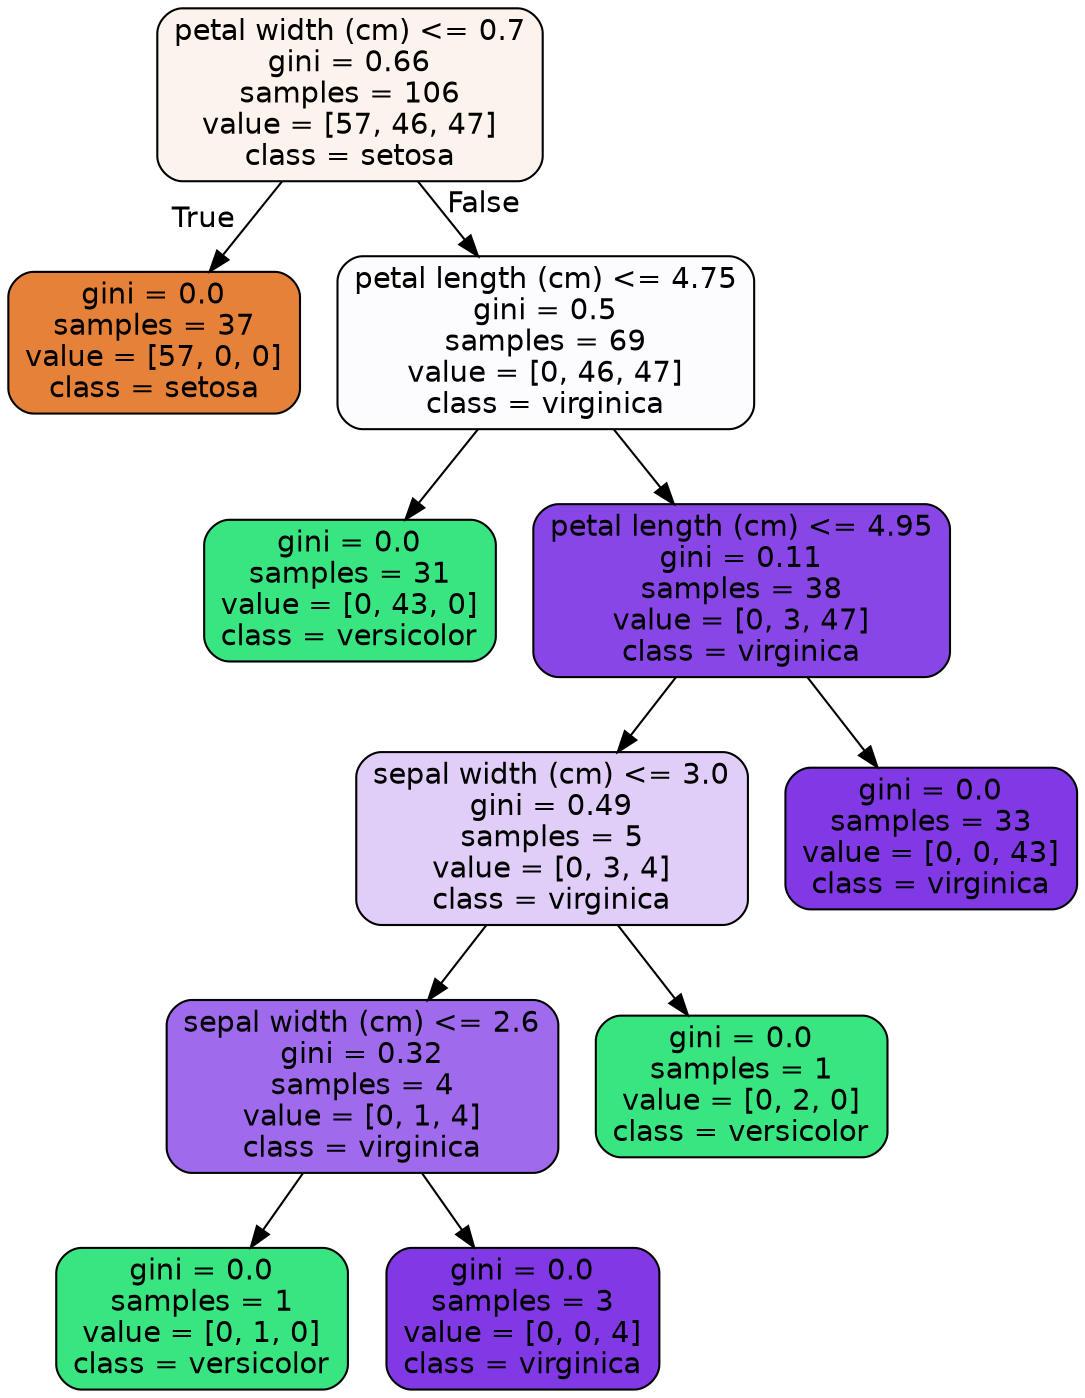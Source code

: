 digraph Tree {
node [shape=box, style="filled, rounded", color="black", fontname=helvetica] ;
edge [fontname=helvetica] ;
0 [label="petal width (cm) <= 0.7\ngini = 0.66\nsamples = 106\nvalue = [57, 46, 47]\nclass = setosa", fillcolor="#fcf3ec"] ;
1 [label="gini = 0.0\nsamples = 37\nvalue = [57, 0, 0]\nclass = setosa", fillcolor="#e58139"] ;
0 -> 1 [labeldistance=2.5, labelangle=45, headlabel="True"] ;
2 [label="petal length (cm) <= 4.75\ngini = 0.5\nsamples = 69\nvalue = [0, 46, 47]\nclass = virginica", fillcolor="#fcfbfe"] ;
0 -> 2 [labeldistance=2.5, labelangle=-45, headlabel="False"] ;
3 [label="gini = 0.0\nsamples = 31\nvalue = [0, 43, 0]\nclass = versicolor", fillcolor="#39e581"] ;
2 -> 3 ;
4 [label="petal length (cm) <= 4.95\ngini = 0.11\nsamples = 38\nvalue = [0, 3, 47]\nclass = virginica", fillcolor="#8946e7"] ;
2 -> 4 ;
5 [label="sepal width (cm) <= 3.0\ngini = 0.49\nsamples = 5\nvalue = [0, 3, 4]\nclass = virginica", fillcolor="#e0cef8"] ;
4 -> 5 ;
6 [label="sepal width (cm) <= 2.6\ngini = 0.32\nsamples = 4\nvalue = [0, 1, 4]\nclass = virginica", fillcolor="#a06aec"] ;
5 -> 6 ;
7 [label="gini = 0.0\nsamples = 1\nvalue = [0, 1, 0]\nclass = versicolor", fillcolor="#39e581"] ;
6 -> 7 ;
8 [label="gini = 0.0\nsamples = 3\nvalue = [0, 0, 4]\nclass = virginica", fillcolor="#8139e5"] ;
6 -> 8 ;
9 [label="gini = 0.0\nsamples = 1\nvalue = [0, 2, 0]\nclass = versicolor", fillcolor="#39e581"] ;
5 -> 9 ;
10 [label="gini = 0.0\nsamples = 33\nvalue = [0, 0, 43]\nclass = virginica", fillcolor="#8139e5"] ;
4 -> 10 ;
}